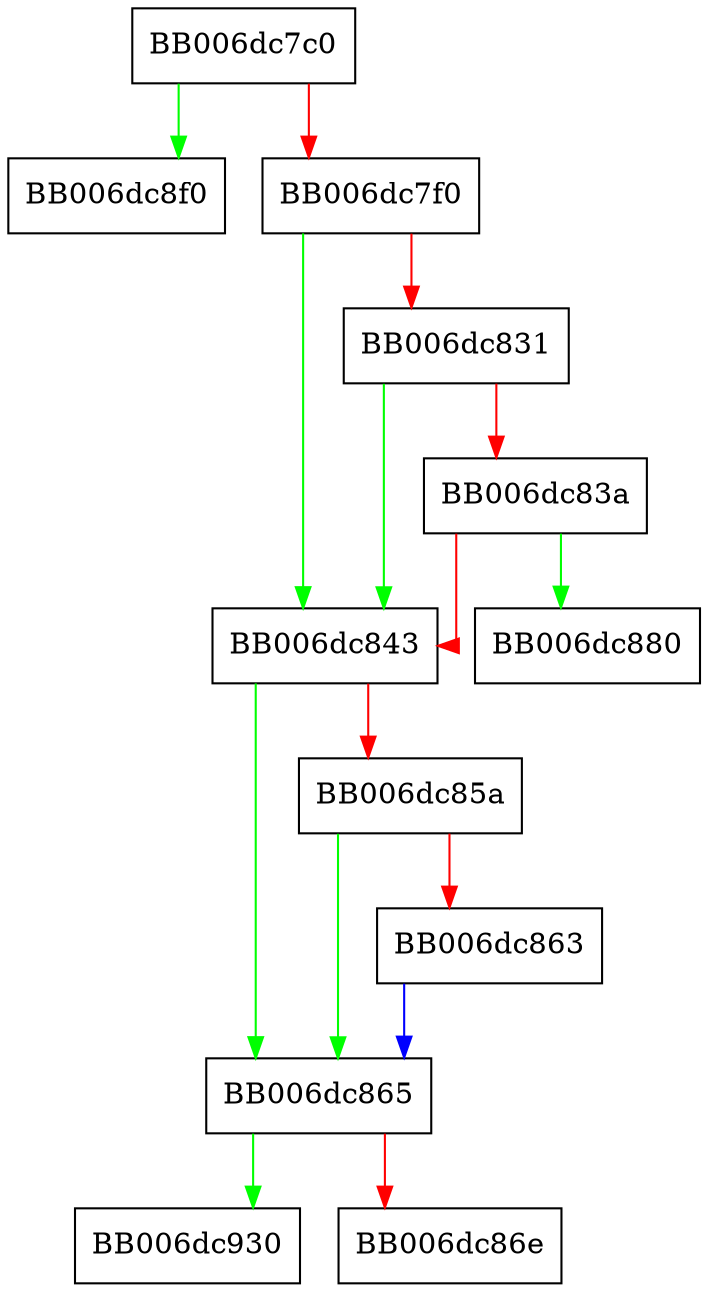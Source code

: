 digraph get_parent_strength {
  node [shape="box"];
  graph [splines=ortho];
  BB006dc7c0 -> BB006dc8f0 [color="green"];
  BB006dc7c0 -> BB006dc7f0 [color="red"];
  BB006dc7f0 -> BB006dc843 [color="green"];
  BB006dc7f0 -> BB006dc831 [color="red"];
  BB006dc831 -> BB006dc843 [color="green"];
  BB006dc831 -> BB006dc83a [color="red"];
  BB006dc83a -> BB006dc880 [color="green"];
  BB006dc83a -> BB006dc843 [color="red"];
  BB006dc843 -> BB006dc865 [color="green"];
  BB006dc843 -> BB006dc85a [color="red"];
  BB006dc85a -> BB006dc865 [color="green"];
  BB006dc85a -> BB006dc863 [color="red"];
  BB006dc863 -> BB006dc865 [color="blue"];
  BB006dc865 -> BB006dc930 [color="green"];
  BB006dc865 -> BB006dc86e [color="red"];
}